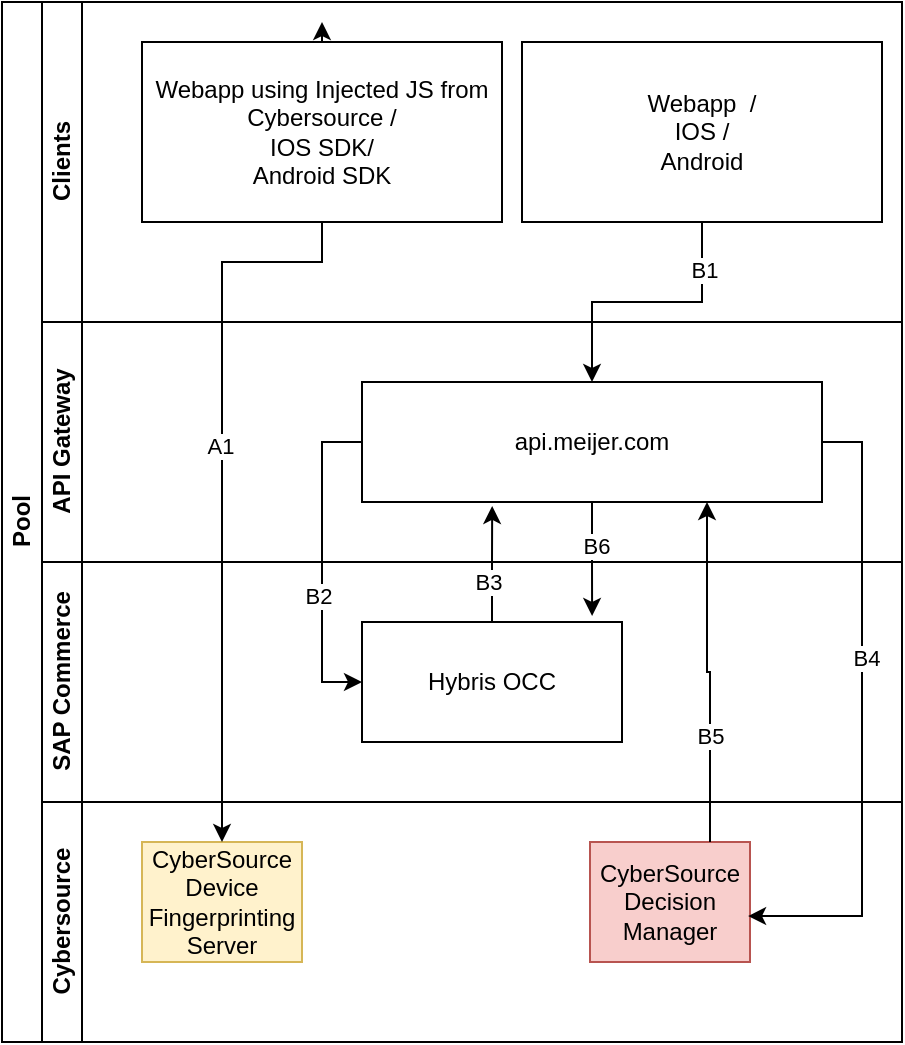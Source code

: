 <mxfile version="14.6.13" type="github">
  <diagram id="prtHgNgQTEPvFCAcTncT" name="Page-1">
    <mxGraphModel dx="1298" dy="733" grid="1" gridSize="10" guides="1" tooltips="1" connect="1" arrows="1" fold="1" page="1" pageScale="1" pageWidth="827" pageHeight="1169" math="0" shadow="0">
      <root>
        <mxCell id="0" />
        <mxCell id="1" parent="0" />
        <mxCell id="dNxyNK7c78bLwvsdeMH5-19" value="Pool" style="swimlane;html=1;childLayout=stackLayout;resizeParent=1;resizeParentMax=0;horizontal=0;startSize=20;horizontalStack=0;" parent="1" vertex="1">
          <mxGeometry x="120" y="120" width="450" height="520" as="geometry" />
        </mxCell>
        <mxCell id="dNxyNK7c78bLwvsdeMH5-20" value="Clients" style="swimlane;html=1;startSize=20;horizontal=0;" parent="dNxyNK7c78bLwvsdeMH5-19" vertex="1">
          <mxGeometry x="20" width="430" height="160" as="geometry" />
        </mxCell>
        <mxCell id="dNxyNK7c78bLwvsdeMH5-24" value="&lt;div&gt;Webapp using Injected JS from Cybersource / &lt;br&gt;&lt;/div&gt;&lt;div&gt;IOS SDK/&lt;/div&gt;&lt;div&gt;Android SDK&lt;br&gt;&lt;/div&gt;" style="rounded=0;whiteSpace=wrap;html=1;fontFamily=Helvetica;fontSize=12;fontColor=#000000;align=center;" parent="dNxyNK7c78bLwvsdeMH5-20" vertex="1">
          <mxGeometry x="50" y="20" width="180" height="90" as="geometry" />
        </mxCell>
        <mxCell id="WHCQN7cFtItYUwNKnAx7-12" value="&lt;div&gt;Webapp&amp;nbsp; / &lt;br&gt;&lt;/div&gt;&lt;div&gt;IOS /&lt;/div&gt;&lt;div&gt;Android&lt;br&gt;&lt;/div&gt;" style="rounded=0;whiteSpace=wrap;html=1;fontFamily=Helvetica;fontSize=12;fontColor=#000000;align=center;" vertex="1" parent="dNxyNK7c78bLwvsdeMH5-20">
          <mxGeometry x="240" y="20" width="180" height="90" as="geometry" />
        </mxCell>
        <mxCell id="WHCQN7cFtItYUwNKnAx7-2" value="&lt;div&gt;API Gateway&lt;/div&gt;" style="swimlane;html=1;startSize=20;horizontal=0;" vertex="1" parent="dNxyNK7c78bLwvsdeMH5-19">
          <mxGeometry x="20" y="160" width="430" height="120" as="geometry" />
        </mxCell>
        <mxCell id="WHCQN7cFtItYUwNKnAx7-7" value="api.meijer.com" style="rounded=0;whiteSpace=wrap;html=1;fontFamily=Helvetica;fontSize=12;fontColor=#000000;align=center;" vertex="1" parent="WHCQN7cFtItYUwNKnAx7-2">
          <mxGeometry x="160" y="30" width="230" height="60" as="geometry" />
        </mxCell>
        <mxCell id="dNxyNK7c78bLwvsdeMH5-21" value="SAP Commerce" style="swimlane;html=1;startSize=20;horizontal=0;" parent="dNxyNK7c78bLwvsdeMH5-19" vertex="1">
          <mxGeometry x="20" y="280" width="430" height="120" as="geometry" />
        </mxCell>
        <mxCell id="WHCQN7cFtItYUwNKnAx7-14" value="Hybris OCC" style="rounded=0;whiteSpace=wrap;html=1;fontFamily=Helvetica;fontSize=12;fontColor=#000000;align=center;" vertex="1" parent="dNxyNK7c78bLwvsdeMH5-21">
          <mxGeometry x="160" y="30" width="130" height="60" as="geometry" />
        </mxCell>
        <mxCell id="dNxyNK7c78bLwvsdeMH5-22" value="Cybersource" style="swimlane;html=1;startSize=20;horizontal=0;" parent="dNxyNK7c78bLwvsdeMH5-19" vertex="1">
          <mxGeometry x="20" y="400" width="430" height="120" as="geometry" />
        </mxCell>
        <mxCell id="dNxyNK7c78bLwvsdeMH5-34" value="CyberSource Device Fingerprinting Server" style="rounded=0;whiteSpace=wrap;html=1;fontFamily=Helvetica;fontSize=12;align=center;fillColor=#fff2cc;strokeColor=#d6b656;" parent="dNxyNK7c78bLwvsdeMH5-22" vertex="1">
          <mxGeometry x="50" y="20" width="80" height="60" as="geometry" />
        </mxCell>
        <mxCell id="WHCQN7cFtItYUwNKnAx7-10" value="CyberSource Decision Manager" style="rounded=0;whiteSpace=wrap;html=1;fontFamily=Helvetica;fontSize=12;align=center;fillColor=#f8cecc;strokeColor=#b85450;" vertex="1" parent="dNxyNK7c78bLwvsdeMH5-22">
          <mxGeometry x="274" y="20" width="80" height="60" as="geometry" />
        </mxCell>
        <mxCell id="WHCQN7cFtItYUwNKnAx7-9" style="edgeStyle=orthogonalEdgeStyle;rounded=0;orthogonalLoop=1;jettySize=auto;html=1;entryX=0.5;entryY=0;entryDx=0;entryDy=0;exitX=0.5;exitY=1;exitDx=0;exitDy=0;" edge="1" parent="dNxyNK7c78bLwvsdeMH5-19" source="dNxyNK7c78bLwvsdeMH5-24" target="dNxyNK7c78bLwvsdeMH5-34">
          <mxGeometry relative="1" as="geometry">
            <Array as="points">
              <mxPoint x="160" y="130" />
              <mxPoint x="110" y="130" />
            </Array>
          </mxGeometry>
        </mxCell>
        <mxCell id="WHCQN7cFtItYUwNKnAx7-35" value="A1" style="edgeLabel;html=1;align=center;verticalAlign=middle;resizable=0;points=[];" vertex="1" connectable="0" parent="WHCQN7cFtItYUwNKnAx7-9">
          <mxGeometry x="-0.1" y="-1" relative="1" as="geometry">
            <mxPoint as="offset" />
          </mxGeometry>
        </mxCell>
        <mxCell id="WHCQN7cFtItYUwNKnAx7-13" style="edgeStyle=orthogonalEdgeStyle;rounded=0;orthogonalLoop=1;jettySize=auto;html=1;exitX=0.5;exitY=1;exitDx=0;exitDy=0;entryX=0.5;entryY=0;entryDx=0;entryDy=0;" edge="1" parent="dNxyNK7c78bLwvsdeMH5-19" source="WHCQN7cFtItYUwNKnAx7-12" target="WHCQN7cFtItYUwNKnAx7-7">
          <mxGeometry relative="1" as="geometry" />
        </mxCell>
        <mxCell id="WHCQN7cFtItYUwNKnAx7-24" value="B1" style="edgeLabel;html=1;align=center;verticalAlign=middle;resizable=0;points=[];" vertex="1" connectable="0" parent="WHCQN7cFtItYUwNKnAx7-13">
          <mxGeometry x="-0.644" y="1" relative="1" as="geometry">
            <mxPoint as="offset" />
          </mxGeometry>
        </mxCell>
        <mxCell id="WHCQN7cFtItYUwNKnAx7-15" style="edgeStyle=orthogonalEdgeStyle;rounded=0;orthogonalLoop=1;jettySize=auto;html=1;entryX=0;entryY=0.5;entryDx=0;entryDy=0;exitX=0;exitY=0.5;exitDx=0;exitDy=0;" edge="1" parent="dNxyNK7c78bLwvsdeMH5-19" source="WHCQN7cFtItYUwNKnAx7-7" target="WHCQN7cFtItYUwNKnAx7-14">
          <mxGeometry relative="1" as="geometry" />
        </mxCell>
        <mxCell id="WHCQN7cFtItYUwNKnAx7-25" value="B2" style="edgeLabel;html=1;align=center;verticalAlign=middle;resizable=0;points=[];" vertex="1" connectable="0" parent="WHCQN7cFtItYUwNKnAx7-15">
          <mxGeometry x="0.212" y="-2" relative="1" as="geometry">
            <mxPoint as="offset" />
          </mxGeometry>
        </mxCell>
        <mxCell id="WHCQN7cFtItYUwNKnAx7-19" style="edgeStyle=orthogonalEdgeStyle;rounded=0;orthogonalLoop=1;jettySize=auto;html=1;exitX=0.5;exitY=0;exitDx=0;exitDy=0;entryX=0.283;entryY=1.033;entryDx=0;entryDy=0;entryPerimeter=0;" edge="1" parent="dNxyNK7c78bLwvsdeMH5-19" source="WHCQN7cFtItYUwNKnAx7-14" target="WHCQN7cFtItYUwNKnAx7-7">
          <mxGeometry relative="1" as="geometry" />
        </mxCell>
        <mxCell id="WHCQN7cFtItYUwNKnAx7-26" value="B3" style="edgeLabel;html=1;align=center;verticalAlign=middle;resizable=0;points=[];" vertex="1" connectable="0" parent="WHCQN7cFtItYUwNKnAx7-19">
          <mxGeometry x="-0.346" y="2" relative="1" as="geometry">
            <mxPoint y="-1" as="offset" />
          </mxGeometry>
        </mxCell>
        <mxCell id="WHCQN7cFtItYUwNKnAx7-21" style="edgeStyle=orthogonalEdgeStyle;rounded=0;orthogonalLoop=1;jettySize=auto;html=1;exitX=1;exitY=0.5;exitDx=0;exitDy=0;entryX=0.988;entryY=0.617;entryDx=0;entryDy=0;entryPerimeter=0;" edge="1" parent="dNxyNK7c78bLwvsdeMH5-19" source="WHCQN7cFtItYUwNKnAx7-7" target="WHCQN7cFtItYUwNKnAx7-10">
          <mxGeometry relative="1" as="geometry" />
        </mxCell>
        <mxCell id="WHCQN7cFtItYUwNKnAx7-27" value="B4" style="edgeLabel;html=1;align=center;verticalAlign=middle;resizable=0;points=[];" vertex="1" connectable="0" parent="WHCQN7cFtItYUwNKnAx7-21">
          <mxGeometry x="-0.185" y="2" relative="1" as="geometry">
            <mxPoint as="offset" />
          </mxGeometry>
        </mxCell>
        <mxCell id="WHCQN7cFtItYUwNKnAx7-22" style="edgeStyle=orthogonalEdgeStyle;rounded=0;orthogonalLoop=1;jettySize=auto;html=1;exitX=0.75;exitY=0;exitDx=0;exitDy=0;entryX=0.75;entryY=1;entryDx=0;entryDy=0;" edge="1" parent="dNxyNK7c78bLwvsdeMH5-19" source="WHCQN7cFtItYUwNKnAx7-10" target="WHCQN7cFtItYUwNKnAx7-7">
          <mxGeometry relative="1" as="geometry" />
        </mxCell>
        <mxCell id="WHCQN7cFtItYUwNKnAx7-28" value="B5" style="edgeLabel;html=1;align=center;verticalAlign=middle;resizable=0;points=[];" vertex="1" connectable="0" parent="WHCQN7cFtItYUwNKnAx7-22">
          <mxGeometry x="-0.382" relative="1" as="geometry">
            <mxPoint as="offset" />
          </mxGeometry>
        </mxCell>
        <mxCell id="WHCQN7cFtItYUwNKnAx7-23" style="edgeStyle=orthogonalEdgeStyle;rounded=0;orthogonalLoop=1;jettySize=auto;html=1;exitX=0.5;exitY=1;exitDx=0;exitDy=0;entryX=0.885;entryY=-0.05;entryDx=0;entryDy=0;entryPerimeter=0;" edge="1" parent="dNxyNK7c78bLwvsdeMH5-19" source="WHCQN7cFtItYUwNKnAx7-7" target="WHCQN7cFtItYUwNKnAx7-14">
          <mxGeometry relative="1" as="geometry" />
        </mxCell>
        <mxCell id="WHCQN7cFtItYUwNKnAx7-29" value="B6" style="edgeLabel;html=1;align=center;verticalAlign=middle;resizable=0;points=[];" vertex="1" connectable="0" parent="WHCQN7cFtItYUwNKnAx7-23">
          <mxGeometry x="-0.264" y="2" relative="1" as="geometry">
            <mxPoint y="1" as="offset" />
          </mxGeometry>
        </mxCell>
        <mxCell id="WHCQN7cFtItYUwNKnAx7-11" style="edgeStyle=orthogonalEdgeStyle;rounded=0;orthogonalLoop=1;jettySize=auto;html=1;exitX=0.5;exitY=0;exitDx=0;exitDy=0;" edge="1" parent="1" source="dNxyNK7c78bLwvsdeMH5-24">
          <mxGeometry relative="1" as="geometry">
            <mxPoint x="280" y="130" as="targetPoint" />
          </mxGeometry>
        </mxCell>
      </root>
    </mxGraphModel>
  </diagram>
</mxfile>
